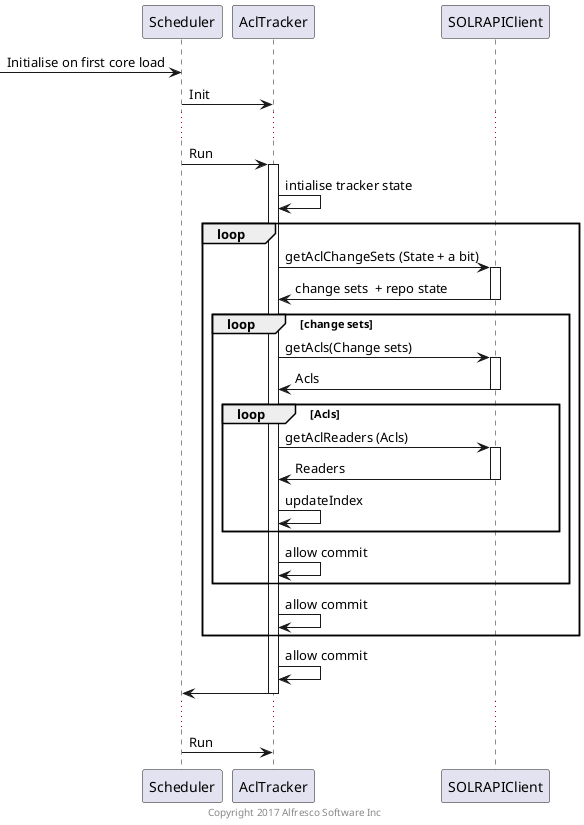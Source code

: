 @startuml
 [-> Scheduler : Initialise on first core load
 Scheduler -> AclTracker: Init
 ...
 Scheduler -> AclTracker: Run
 activate AclTracker
 AclTracker -> AclTracker: intialise tracker state
 loop  
    AclTracker -> SOLRAPIClient: getAclChangeSets (State + a bit)
    activate SOLRAPIClient
    SOLRAPIClient -> AclTracker: change sets  + repo state
    deactivate SOLRAPIClient
    loop change sets
       AclTracker -> SOLRAPIClient: getAcls(Change sets)
       activate SOLRAPIClient
       SOLRAPIClient -> AclTracker: Acls
       deactivate SOLRAPIClient
       loop Acls
          AclTracker -> SOLRAPIClient: getAclReaders (Acls)
          activate SOLRAPIClient
          SOLRAPIClient -> AclTracker: Readers
          deactivate SOLRAPIClient
          AclTracker -> AclTracker: updateIndex
       end
       AclTracker -> AclTracker: allow commit
    end
    AclTracker -> AclTracker: allow commit
 end
 AclTracker -> AclTracker: allow commit
 
 AclTracker -> Scheduler
 deactivate AclTracker
...
Scheduler -> AclTracker: Run
 center footer Copyright 2017 Alfresco Software Inc
 @enduml